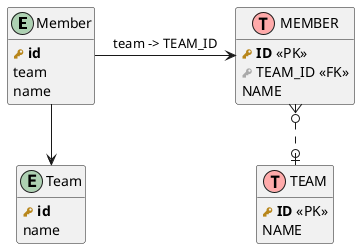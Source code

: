 @startuml
!define table(x) class x << (T,#FFAAAA) >>
!define primary_key(x) <b><color:#b8861b><&key></color> x</b>
!define foreign_key(x) <color:#aaaaaa><&key></color> x
hide methods
hide stereotypes

entity (Member) {
  primary_key(id)
  team
  name
}

entity (Team) {
  primary_key(id)
  name
}

Member --> Team


table(MEMBER) {
  primary_key(ID) <<PK>>
  foreign_key(TEAM_ID) <<FK>>
  NAME
}

table(TEAM) {
  primary_key(ID) <<PK>>
  NAME
}

MEMBER }o..o| TEAM

Member -right-> MEMBER :team -> TEAM_ID
@enduml